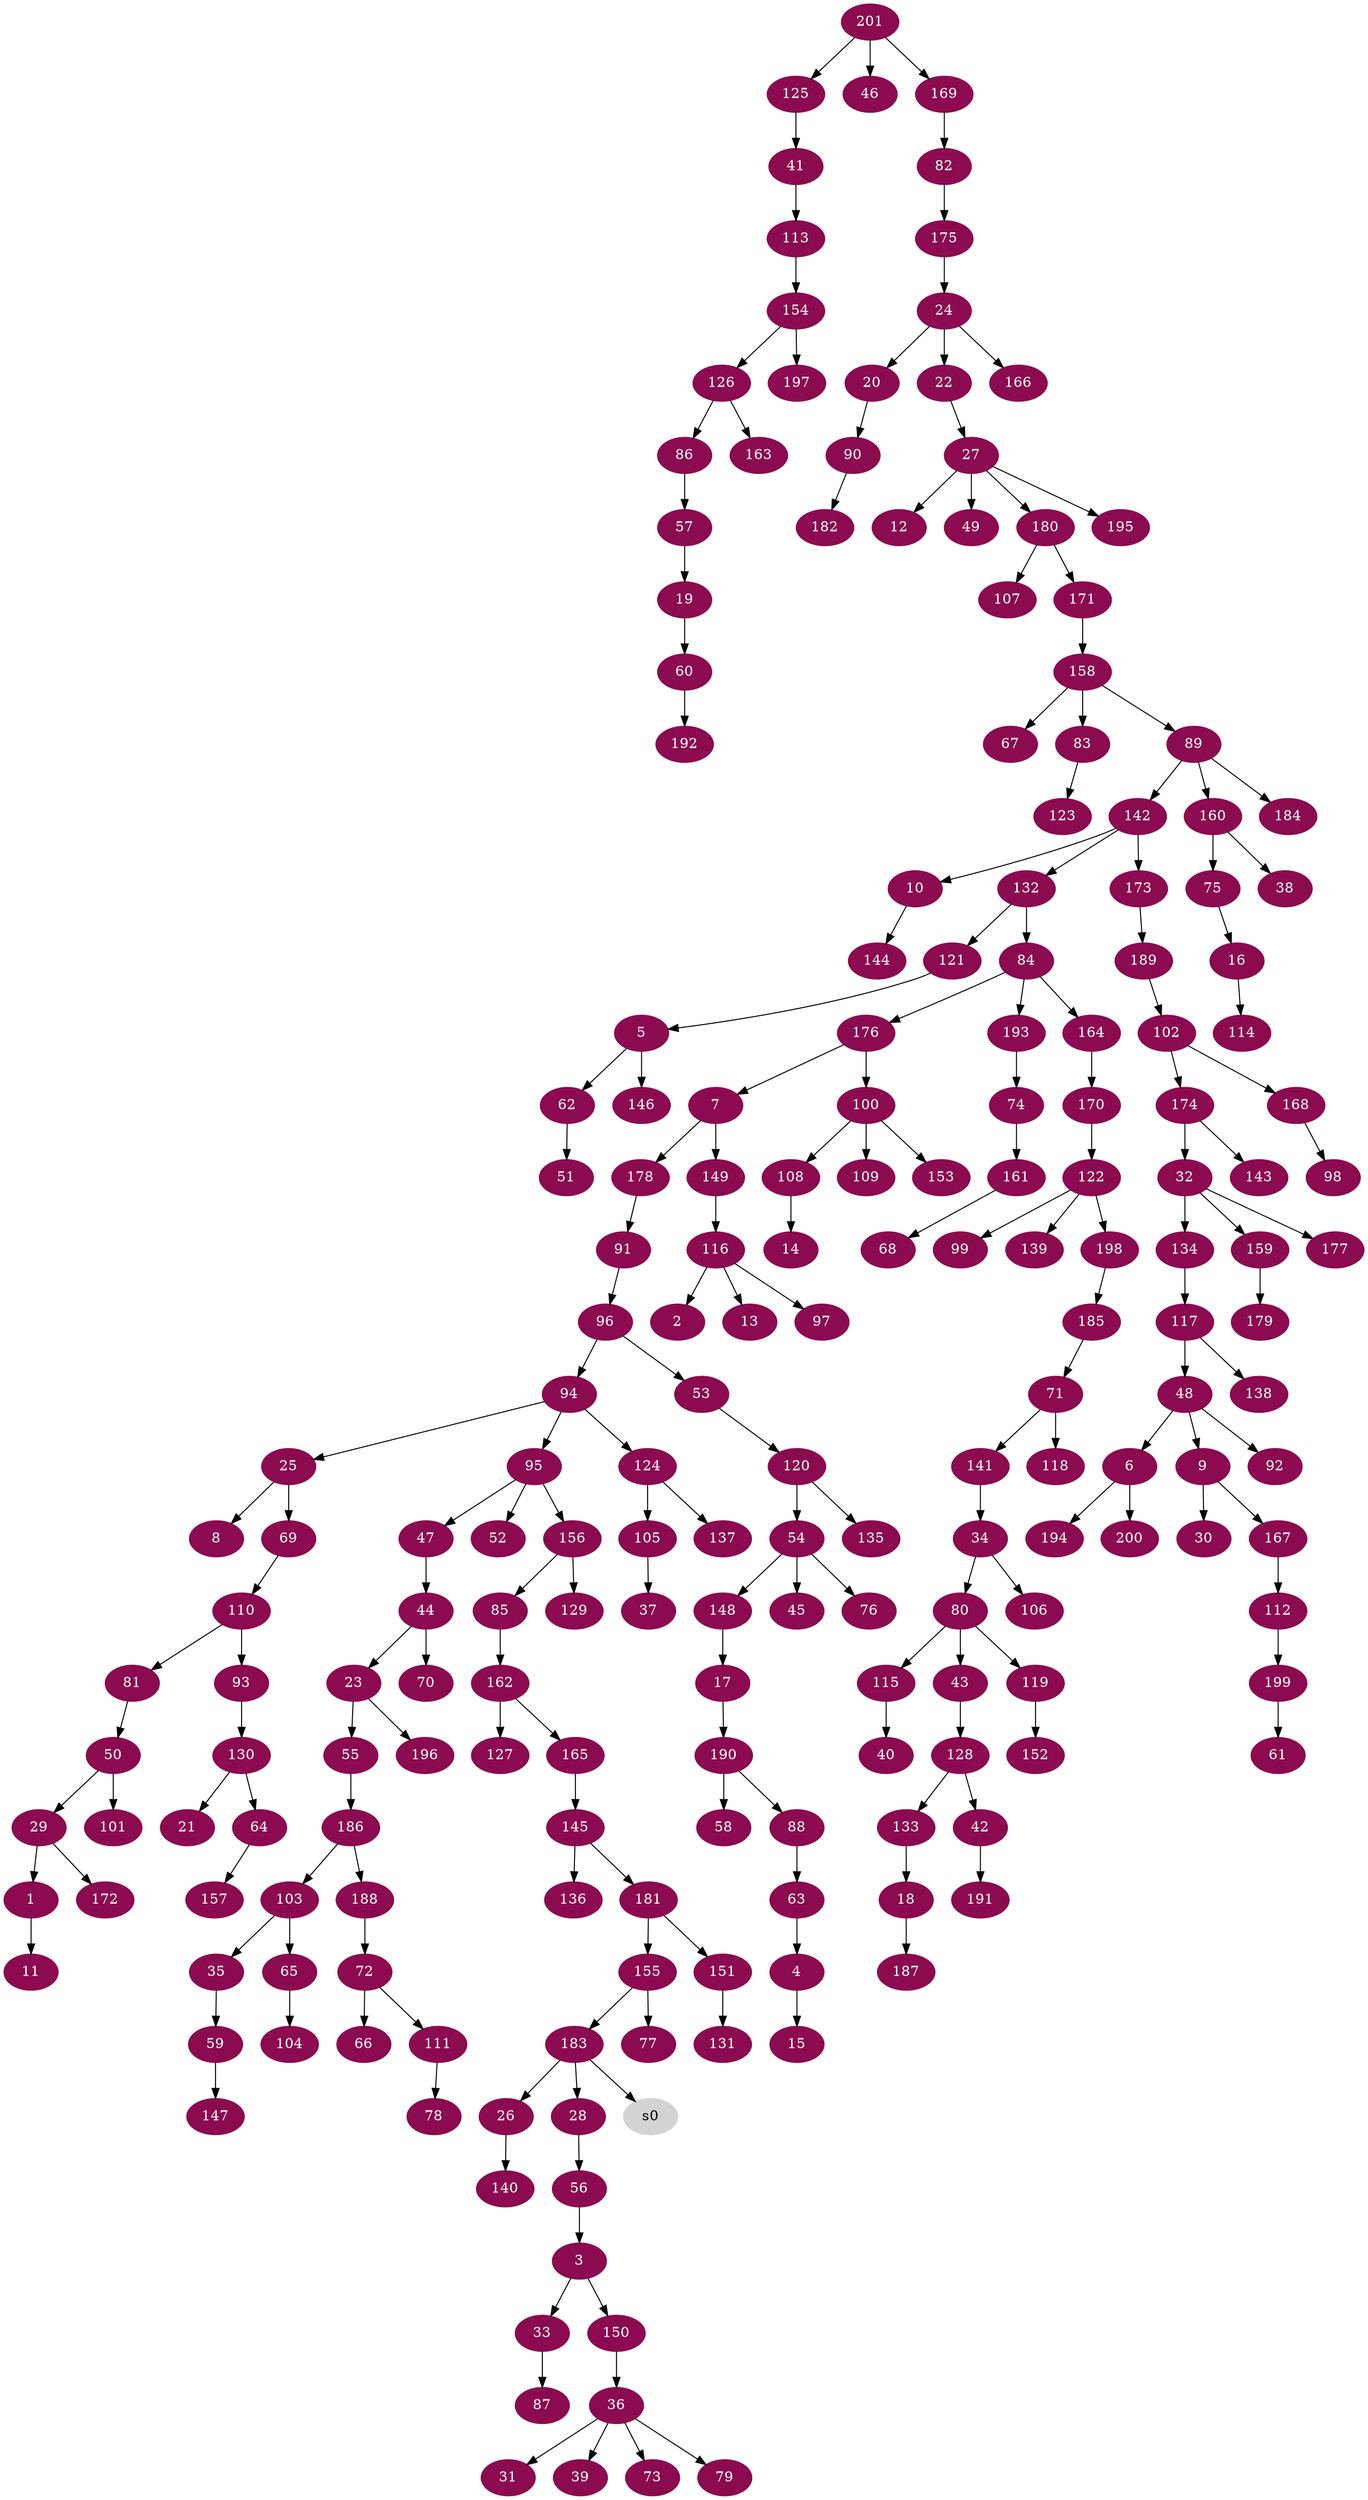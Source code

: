digraph G {
node [color=deeppink4, style=filled, fontcolor=white];
29 -> 1;
116 -> 2;
56 -> 3;
63 -> 4;
121 -> 5;
48 -> 6;
176 -> 7;
25 -> 8;
48 -> 9;
142 -> 10;
1 -> 11;
27 -> 12;
116 -> 13;
108 -> 14;
4 -> 15;
75 -> 16;
148 -> 17;
133 -> 18;
57 -> 19;
24 -> 20;
130 -> 21;
24 -> 22;
44 -> 23;
175 -> 24;
94 -> 25;
183 -> 26;
22 -> 27;
183 -> 28;
50 -> 29;
9 -> 30;
36 -> 31;
174 -> 32;
3 -> 33;
141 -> 34;
103 -> 35;
150 -> 36;
105 -> 37;
160 -> 38;
36 -> 39;
115 -> 40;
125 -> 41;
128 -> 42;
80 -> 43;
47 -> 44;
54 -> 45;
201 -> 46;
95 -> 47;
117 -> 48;
27 -> 49;
81 -> 50;
62 -> 51;
95 -> 52;
96 -> 53;
120 -> 54;
23 -> 55;
28 -> 56;
86 -> 57;
190 -> 58;
35 -> 59;
19 -> 60;
199 -> 61;
5 -> 62;
88 -> 63;
130 -> 64;
103 -> 65;
72 -> 66;
158 -> 67;
161 -> 68;
25 -> 69;
44 -> 70;
185 -> 71;
188 -> 72;
36 -> 73;
193 -> 74;
160 -> 75;
54 -> 76;
155 -> 77;
111 -> 78;
36 -> 79;
34 -> 80;
110 -> 81;
169 -> 82;
158 -> 83;
132 -> 84;
156 -> 85;
126 -> 86;
33 -> 87;
190 -> 88;
158 -> 89;
20 -> 90;
178 -> 91;
48 -> 92;
110 -> 93;
96 -> 94;
94 -> 95;
91 -> 96;
116 -> 97;
168 -> 98;
122 -> 99;
176 -> 100;
50 -> 101;
189 -> 102;
186 -> 103;
65 -> 104;
124 -> 105;
34 -> 106;
180 -> 107;
100 -> 108;
100 -> 109;
69 -> 110;
72 -> 111;
167 -> 112;
41 -> 113;
16 -> 114;
80 -> 115;
149 -> 116;
134 -> 117;
71 -> 118;
80 -> 119;
53 -> 120;
132 -> 121;
170 -> 122;
83 -> 123;
94 -> 124;
201 -> 125;
154 -> 126;
162 -> 127;
43 -> 128;
156 -> 129;
93 -> 130;
151 -> 131;
142 -> 132;
128 -> 133;
32 -> 134;
120 -> 135;
145 -> 136;
124 -> 137;
117 -> 138;
122 -> 139;
26 -> 140;
71 -> 141;
89 -> 142;
174 -> 143;
10 -> 144;
165 -> 145;
5 -> 146;
59 -> 147;
54 -> 148;
7 -> 149;
3 -> 150;
181 -> 151;
119 -> 152;
100 -> 153;
113 -> 154;
181 -> 155;
95 -> 156;
64 -> 157;
171 -> 158;
32 -> 159;
89 -> 160;
74 -> 161;
85 -> 162;
126 -> 163;
84 -> 164;
162 -> 165;
24 -> 166;
9 -> 167;
102 -> 168;
201 -> 169;
164 -> 170;
180 -> 171;
29 -> 172;
142 -> 173;
102 -> 174;
82 -> 175;
84 -> 176;
32 -> 177;
7 -> 178;
159 -> 179;
27 -> 180;
145 -> 181;
90 -> 182;
155 -> 183;
89 -> 184;
198 -> 185;
55 -> 186;
18 -> 187;
186 -> 188;
173 -> 189;
17 -> 190;
42 -> 191;
60 -> 192;
84 -> 193;
6 -> 194;
27 -> 195;
23 -> 196;
154 -> 197;
122 -> 198;
112 -> 199;
6 -> 200;
node [color=lightgrey, style=filled, fontcolor=black];
183 -> s0;
}
